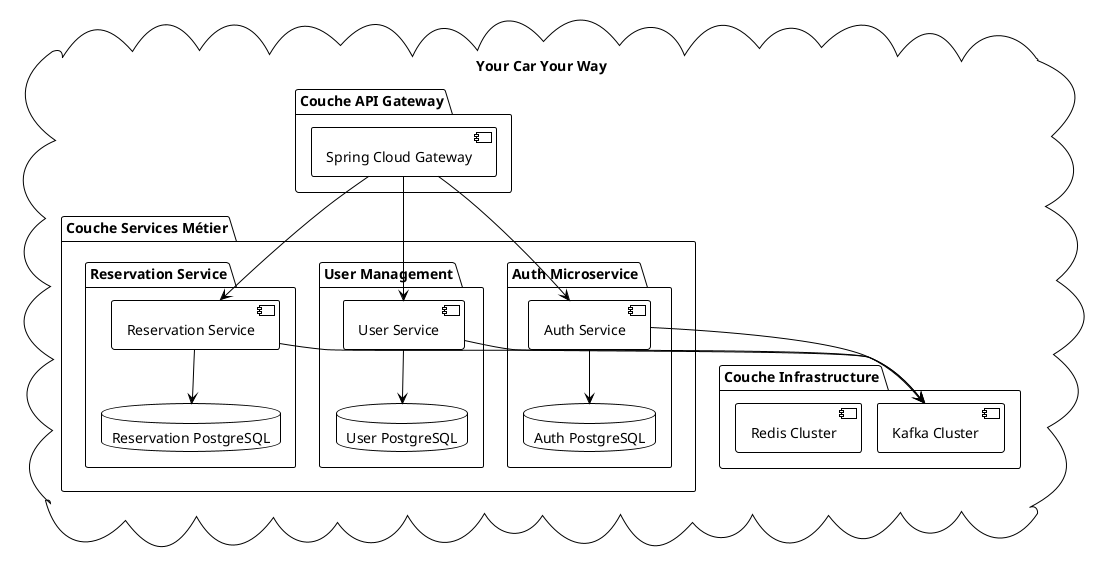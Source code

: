 @startuml Architecture Microservices - Format A4 Portrait
!theme plain
skinparam direction top to bottom
skinparam ranksep 30
skinparam nodesep 15

' Disposition verticale des couches
cloud "Your Car Your Way" {

  ' Couche 1: API Gateway (en haut)
  package "Couche API Gateway" {
    [Spring Cloud Gateway] as Gateway
  }

  ' Couche 2: Services métier (milieu)
  package "Couche Services Métier" {
    package "Auth Microservice" {
      [Auth Service] as AuthSvc
      database "Auth PostgreSQL" as AuthDB
    }

    package "User Management" {
      [User Service] as UserSvc
      database "User PostgreSQL" as UserDB
    }

    package "Reservation Service" {
      [Reservation Service] as ReservationSvc
      database "Reservation PostgreSQL" as ReservationDB
    }
  }

  ' Couche 3: Infrastructure (en bas)
  package "Couche Infrastructure" {
    [Kafka Cluster] as Kafka
    [Redis Cluster] as Redis
  }

  ' Relations verticales
  Gateway --> AuthSvc
  Gateway --> UserSvc
  Gateway --> ReservationSvc

  AuthSvc --> AuthDB
  UserSvc --> UserDB
  ReservationSvc --> ReservationDB

  AuthSvc --> Kafka
  UserSvc --> Kafka
  ReservationSvc --> Kafka
}
@enduml